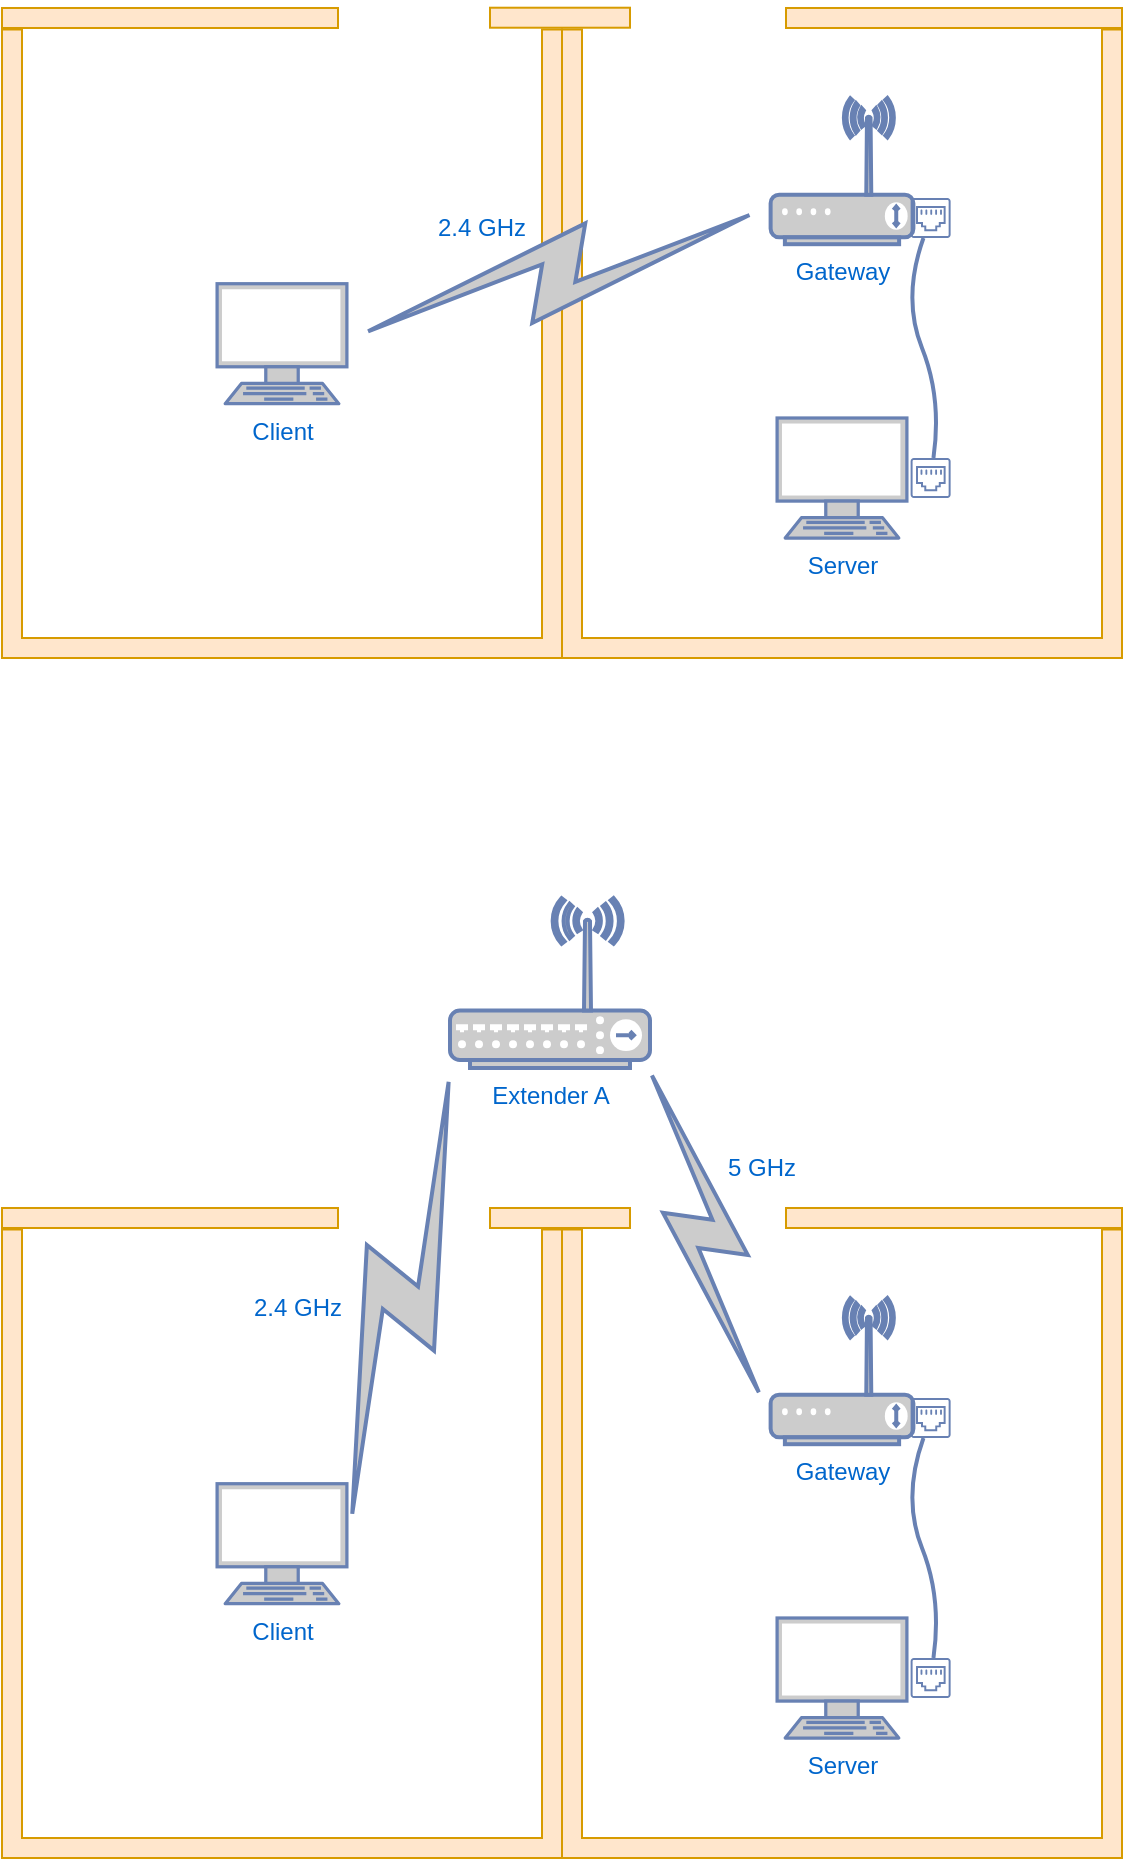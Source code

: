 <mxfile version="20.7.4" type="github" pages="3">
  <diagram id="zIGdNPNbhhE6lSvEZrrU" name="Obstacle Circumvention">
    <mxGraphModel dx="1434" dy="760" grid="1" gridSize="10" guides="1" tooltips="1" connect="1" arrows="1" fold="1" page="1" pageScale="1" pageWidth="827" pageHeight="1169" math="0" shadow="0">
      <root>
        <mxCell id="0" />
        <mxCell id="1" parent="0" />
        <mxCell id="QtmVxgCAGKu7iHU9TP4w-3" value="" style="verticalLabelPosition=bottom;html=1;verticalAlign=top;align=center;shape=mxgraph.floorplan.wallU;fillColor=#ffe6cc;rotation=-180;strokeColor=#d79b00;" parent="1" vertex="1">
          <mxGeometry x="400" y="205.714" width="280" height="314.286" as="geometry" />
        </mxCell>
        <mxCell id="QtmVxgCAGKu7iHU9TP4w-4" value="" style="verticalLabelPosition=bottom;html=1;verticalAlign=top;align=center;shape=mxgraph.floorplan.wall;fillColor=#ffe6cc;strokeColor=#d79b00;" parent="1" vertex="1">
          <mxGeometry x="512" y="192.14" width="168" height="15.714" as="geometry" />
        </mxCell>
        <mxCell id="QtmVxgCAGKu7iHU9TP4w-1" value="Gateway" style="fontColor=#0066CC;verticalAlign=top;verticalLabelPosition=bottom;labelPosition=center;align=center;html=1;outlineConnect=0;fillColor=#CCCCCC;strokeColor=#6881B3;gradientColor=none;gradientDirection=north;strokeWidth=2;shape=mxgraph.networks.wireless_modem;aspect=fixed;" parent="1" vertex="1">
          <mxGeometry x="504.31" y="240" width="71.38" height="73.1" as="geometry" />
        </mxCell>
        <mxCell id="YuJZOCIygiksiBwF_Rrv-1" value="Server" style="fontColor=#0066CC;verticalAlign=top;verticalLabelPosition=bottom;labelPosition=center;align=center;html=1;outlineConnect=0;fillColor=#CCCCCC;strokeColor=#6881B3;gradientColor=none;gradientDirection=north;strokeWidth=2;shape=mxgraph.networks.terminal;aspect=fixed;" parent="1" vertex="1">
          <mxGeometry x="507.55" y="400" width="64.9" height="60" as="geometry" />
        </mxCell>
        <mxCell id="QtmVxgCAGKu7iHU9TP4w-8" value="" style="verticalLabelPosition=bottom;html=1;verticalAlign=top;align=center;shape=mxgraph.floorplan.wallU;fillColor=#ffe6cc;rotation=-180;strokeColor=#d79b00;" parent="1" vertex="1">
          <mxGeometry x="120" y="205.714" width="280" height="314.286" as="geometry" />
        </mxCell>
        <mxCell id="QtmVxgCAGKu7iHU9TP4w-9" value="" style="verticalLabelPosition=bottom;html=1;verticalAlign=top;align=center;shape=mxgraph.floorplan.wall;fillColor=#ffe6cc;strokeColor=#d79b00;" parent="1" vertex="1">
          <mxGeometry x="120" y="192.14" width="168" height="15.714" as="geometry" />
        </mxCell>
        <mxCell id="YuJZOCIygiksiBwF_Rrv-7" value="Client" style="fontColor=#0066CC;verticalAlign=top;verticalLabelPosition=bottom;labelPosition=center;align=center;html=1;outlineConnect=0;fillColor=#CCCCCC;strokeColor=#6881B3;gradientColor=none;gradientDirection=north;strokeWidth=2;shape=mxgraph.networks.terminal;aspect=fixed;" parent="1" vertex="1">
          <mxGeometry x="227.55" y="332.86" width="64.9" height="60" as="geometry" />
        </mxCell>
        <mxCell id="ujsYWoHocGrktLwY6T0Z-1" value="" style="html=1;outlineConnect=0;fillColor=#CCCCCC;strokeColor=#6881B3;gradientColor=none;gradientDirection=north;strokeWidth=2;shape=mxgraph.networks.comm_link_edge;html=1;rounded=0;" parent="1" source="YuJZOCIygiksiBwF_Rrv-7" target="QtmVxgCAGKu7iHU9TP4w-1" edge="1">
          <mxGeometry width="100" height="100" relative="1" as="geometry">
            <mxPoint x="294.31" y="356.11" as="sourcePoint" />
            <mxPoint x="320" y="180" as="targetPoint" />
            <Array as="points">
              <mxPoint x="400" y="350" />
            </Array>
          </mxGeometry>
        </mxCell>
        <mxCell id="ujsYWoHocGrktLwY6T0Z-2" value="" style="group" parent="1" vertex="1" connectable="0">
          <mxGeometry x="570" y="290" width="24.31" height="150" as="geometry" />
        </mxCell>
        <mxCell id="YuJZOCIygiksiBwF_Rrv-2" value="" style="sketch=0;pointerEvents=1;shadow=0;dashed=0;html=1;strokeColor=none;fillColor=#6881B3;aspect=fixed;labelPosition=center;verticalLabelPosition=bottom;verticalAlign=top;align=center;outlineConnect=0;shape=mxgraph.vvd.ethernet_port;" parent="ujsYWoHocGrktLwY6T0Z-2" vertex="1">
          <mxGeometry x="4.31" width="20" height="20" as="geometry" />
        </mxCell>
        <mxCell id="YuJZOCIygiksiBwF_Rrv-4" value="" style="sketch=0;pointerEvents=1;shadow=0;dashed=0;html=1;strokeColor=none;fillColor=#6881B3;aspect=fixed;labelPosition=center;verticalLabelPosition=bottom;verticalAlign=top;align=center;outlineConnect=0;shape=mxgraph.vvd.ethernet_port;" parent="ujsYWoHocGrktLwY6T0Z-2" vertex="1">
          <mxGeometry x="4.31" y="130" width="20" height="20" as="geometry" />
        </mxCell>
        <mxCell id="YuJZOCIygiksiBwF_Rrv-5" value="" style="curved=1;endArrow=none;html=1;rounded=0;strokeColor=#6881B3;endFill=0;strokeWidth=2;" parent="ujsYWoHocGrktLwY6T0Z-2" source="YuJZOCIygiksiBwF_Rrv-4" target="YuJZOCIygiksiBwF_Rrv-2" edge="1">
          <mxGeometry width="50" height="50" relative="1" as="geometry">
            <mxPoint x="-50" y="100" as="sourcePoint" />
            <mxPoint y="50" as="targetPoint" />
            <Array as="points">
              <mxPoint x="20" y="100" />
              <mxPoint y="50" />
            </Array>
          </mxGeometry>
        </mxCell>
        <mxCell id="ujsYWoHocGrktLwY6T0Z-3" value="" style="verticalLabelPosition=bottom;html=1;verticalAlign=top;align=center;shape=mxgraph.floorplan.wallU;fillColor=#ffe6cc;rotation=-180;strokeColor=#d79b00;perimeterSpacing=0;" parent="1" vertex="1">
          <mxGeometry x="400" y="805.714" width="280" height="314.286" as="geometry" />
        </mxCell>
        <mxCell id="ujsYWoHocGrktLwY6T0Z-4" value="" style="verticalLabelPosition=bottom;html=1;verticalAlign=top;align=center;shape=mxgraph.floorplan.wall;fillColor=#ffe6cc;strokeColor=#d79b00;perimeterSpacing=0;" parent="1" vertex="1">
          <mxGeometry x="512" y="792.14" width="168" height="15.714" as="geometry" />
        </mxCell>
        <mxCell id="ujsYWoHocGrktLwY6T0Z-6" value="Gateway" style="fontColor=#0066CC;verticalAlign=top;verticalLabelPosition=bottom;labelPosition=center;align=center;html=1;outlineConnect=0;fillColor=#CCCCCC;strokeColor=#6881B3;gradientColor=none;gradientDirection=north;strokeWidth=2;shape=mxgraph.networks.wireless_modem;aspect=fixed;" parent="1" vertex="1">
          <mxGeometry x="504.31" y="840" width="71.38" height="73.1" as="geometry" />
        </mxCell>
        <mxCell id="ujsYWoHocGrktLwY6T0Z-7" value="Server" style="fontColor=#0066CC;verticalAlign=top;verticalLabelPosition=bottom;labelPosition=center;align=center;html=1;outlineConnect=0;fillColor=#CCCCCC;strokeColor=#6881B3;gradientColor=none;gradientDirection=north;strokeWidth=2;shape=mxgraph.networks.terminal;aspect=fixed;" parent="1" vertex="1">
          <mxGeometry x="507.55" y="1000" width="64.9" height="60" as="geometry" />
        </mxCell>
        <mxCell id="ujsYWoHocGrktLwY6T0Z-8" value="" style="verticalLabelPosition=bottom;html=1;verticalAlign=top;align=center;shape=mxgraph.floorplan.wallU;fillColor=#ffe6cc;rotation=-180;strokeColor=#d79b00;perimeterSpacing=0;" parent="1" vertex="1">
          <mxGeometry x="120" y="805.714" width="280" height="314.286" as="geometry" />
        </mxCell>
        <mxCell id="ujsYWoHocGrktLwY6T0Z-9" value="" style="verticalLabelPosition=bottom;html=1;verticalAlign=top;align=center;shape=mxgraph.floorplan.wall;fillColor=#ffe6cc;strokeColor=#d79b00;perimeterSpacing=0;" parent="1" vertex="1">
          <mxGeometry x="120" y="792.14" width="168" height="15.714" as="geometry" />
        </mxCell>
        <mxCell id="ujsYWoHocGrktLwY6T0Z-11" value="Client" style="fontColor=#0066CC;verticalAlign=top;verticalLabelPosition=bottom;labelPosition=center;align=center;html=1;outlineConnect=0;fillColor=#CCCCCC;strokeColor=#6881B3;gradientColor=none;gradientDirection=north;strokeWidth=2;shape=mxgraph.networks.terminal;aspect=fixed;" parent="1" vertex="1">
          <mxGeometry x="227.55" y="932.86" width="64.9" height="60" as="geometry" />
        </mxCell>
        <mxCell id="ujsYWoHocGrktLwY6T0Z-12" value="" style="html=1;outlineConnect=0;fillColor=#CCCCCC;strokeColor=#6881B3;gradientColor=none;gradientDirection=north;strokeWidth=2;shape=mxgraph.networks.comm_link_edge;html=1;rounded=0;entryX=0.02;entryY=0.94;entryDx=0;entryDy=0;entryPerimeter=0;" parent="1" source="ujsYWoHocGrktLwY6T0Z-11" target="cWtxeuDhiv30KlsEX_td-1" edge="1">
          <mxGeometry width="100" height="100" relative="1" as="geometry">
            <mxPoint x="294.31" y="956.11" as="sourcePoint" />
            <mxPoint x="320" y="780" as="targetPoint" />
            <Array as="points">
              <mxPoint x="400" y="950" />
              <mxPoint x="440" y="720" />
            </Array>
          </mxGeometry>
        </mxCell>
        <mxCell id="ujsYWoHocGrktLwY6T0Z-13" value="" style="group" parent="1" vertex="1" connectable="0">
          <mxGeometry x="570" y="890" width="24.31" height="150" as="geometry" />
        </mxCell>
        <mxCell id="ujsYWoHocGrktLwY6T0Z-14" value="" style="sketch=0;pointerEvents=1;shadow=0;dashed=0;html=1;strokeColor=none;fillColor=#6881B3;aspect=fixed;labelPosition=center;verticalLabelPosition=bottom;verticalAlign=top;align=center;outlineConnect=0;shape=mxgraph.vvd.ethernet_port;" parent="ujsYWoHocGrktLwY6T0Z-13" vertex="1">
          <mxGeometry x="4.31" width="20" height="20" as="geometry" />
        </mxCell>
        <mxCell id="ujsYWoHocGrktLwY6T0Z-15" value="" style="sketch=0;pointerEvents=1;shadow=0;dashed=0;html=1;strokeColor=none;fillColor=#6881B3;aspect=fixed;labelPosition=center;verticalLabelPosition=bottom;verticalAlign=top;align=center;outlineConnect=0;shape=mxgraph.vvd.ethernet_port;" parent="ujsYWoHocGrktLwY6T0Z-13" vertex="1">
          <mxGeometry x="4.31" y="130" width="20" height="20" as="geometry" />
        </mxCell>
        <mxCell id="ujsYWoHocGrktLwY6T0Z-16" value="" style="curved=1;endArrow=none;html=1;rounded=0;strokeColor=#6881B3;endFill=0;strokeWidth=2;" parent="ujsYWoHocGrktLwY6T0Z-13" source="ujsYWoHocGrktLwY6T0Z-15" target="ujsYWoHocGrktLwY6T0Z-14" edge="1">
          <mxGeometry width="50" height="50" relative="1" as="geometry">
            <mxPoint x="-50" y="100" as="sourcePoint" />
            <mxPoint y="50" as="targetPoint" />
            <Array as="points">
              <mxPoint x="20" y="100" />
              <mxPoint y="50" />
            </Array>
          </mxGeometry>
        </mxCell>
        <mxCell id="cWtxeuDhiv30KlsEX_td-1" value="Extender A" style="fontColor=#0066CC;verticalAlign=top;verticalLabelPosition=bottom;labelPosition=center;align=center;html=1;outlineConnect=0;fillColor=#CCCCCC;strokeColor=#6881B3;gradientColor=none;gradientDirection=north;strokeWidth=2;shape=mxgraph.networks.wireless_hub;" parent="1" vertex="1">
          <mxGeometry x="344" y="640" width="100" height="85" as="geometry" />
        </mxCell>
        <mxCell id="cWtxeuDhiv30KlsEX_td-3" value="" style="html=1;outlineConnect=0;fillColor=#CCCCCC;strokeColor=#6881B3;gradientColor=none;gradientDirection=north;strokeWidth=2;shape=mxgraph.networks.comm_link_edge;html=1;rounded=0;entryX=0.98;entryY=0.94;entryDx=0;entryDy=0;entryPerimeter=0;exitX=-0.041;exitY=0.766;exitDx=0;exitDy=0;exitPerimeter=0;" parent="1" source="ujsYWoHocGrktLwY6T0Z-6" target="cWtxeuDhiv30KlsEX_td-1" edge="1">
          <mxGeometry width="100" height="100" relative="1" as="geometry">
            <mxPoint x="410" y="969.879" as="sourcePoint" />
            <mxPoint x="356.45" y="729.9" as="targetPoint" />
            <Array as="points">
              <mxPoint x="302.45" y="960.0" />
            </Array>
          </mxGeometry>
        </mxCell>
        <mxCell id="cWtxeuDhiv30KlsEX_td-5" value="" style="verticalLabelPosition=bottom;html=1;verticalAlign=top;align=center;shape=mxgraph.floorplan.wall;fillColor=#ffe6cc;strokeColor=#d79b00;perimeterSpacing=0;" parent="1" vertex="1">
          <mxGeometry x="364" y="792.14" width="70" height="15.71" as="geometry" />
        </mxCell>
        <mxCell id="cWtxeuDhiv30KlsEX_td-8" value="" style="verticalLabelPosition=bottom;html=1;verticalAlign=top;align=center;shape=mxgraph.floorplan.wall;fillColor=#ffe6cc;strokeColor=#d79b00;perimeterSpacing=0;" parent="1" vertex="1">
          <mxGeometry x="364" y="192" width="70" height="15.71" as="geometry" />
        </mxCell>
        <mxCell id="gNSwTtddg9F10IyBM62H-1" value="2.4 GHz" style="text;html=1;strokeColor=none;fillColor=none;align=center;verticalAlign=middle;whiteSpace=wrap;rounded=0;fontSize=12;fontColor=#0066CC;" vertex="1" parent="1">
          <mxGeometry x="320" y="290" width="80" height="30" as="geometry" />
        </mxCell>
        <mxCell id="gNSwTtddg9F10IyBM62H-2" value="2.4 GHz" style="text;html=1;strokeColor=none;fillColor=none;align=center;verticalAlign=middle;whiteSpace=wrap;rounded=0;fontSize=12;fontColor=#0066CC;" vertex="1" parent="1">
          <mxGeometry x="227.55" y="830" width="80" height="30" as="geometry" />
        </mxCell>
        <mxCell id="gNSwTtddg9F10IyBM62H-3" value="5 GHz" style="text;html=1;strokeColor=none;fillColor=none;align=center;verticalAlign=middle;whiteSpace=wrap;rounded=0;fontSize=12;fontColor=#0066CC;" vertex="1" parent="1">
          <mxGeometry x="460" y="760" width="80" height="30" as="geometry" />
        </mxCell>
      </root>
    </mxGraphModel>
  </diagram>
  <diagram id="mJzjhKl8BXe98TljxDSJ" name="Mobile Waterfall">
    <mxGraphModel dx="1434" dy="760" grid="1" gridSize="10" guides="1" tooltips="1" connect="1" arrows="1" fold="1" page="1" pageScale="1" pageWidth="827" pageHeight="1169" math="0" shadow="0">
      <root>
        <mxCell id="0" />
        <mxCell id="1" parent="0" />
        <mxCell id="Vn-rx3-JygAiav4-byIh-1" value="Gateway" style="fontColor=#0066CC;verticalAlign=top;verticalLabelPosition=bottom;labelPosition=center;align=center;html=1;outlineConnect=0;fillColor=#CCCCCC;strokeColor=#6881B3;gradientColor=none;gradientDirection=north;strokeWidth=2;shape=mxgraph.networks.wireless_modem;aspect=fixed;" parent="1" vertex="1">
          <mxGeometry x="40.0" y="760" width="71.38" height="73.1" as="geometry" />
        </mxCell>
        <mxCell id="Vn-rx3-JygAiav4-byIh-2" value="Server" style="fontColor=#0066CC;verticalAlign=top;verticalLabelPosition=bottom;labelPosition=center;align=center;html=1;outlineConnect=0;fillColor=#CCCCCC;strokeColor=#6881B3;gradientColor=none;gradientDirection=north;strokeWidth=2;shape=mxgraph.networks.terminal;aspect=fixed;" parent="1" vertex="1">
          <mxGeometry x="43.24" y="920" width="64.9" height="60" as="geometry" />
        </mxCell>
        <mxCell id="Vn-rx3-JygAiav4-byIh-3" value="" style="group" parent="1" vertex="1" connectable="0">
          <mxGeometry x="105.69" y="810" width="24.31" height="150" as="geometry" />
        </mxCell>
        <mxCell id="Vn-rx3-JygAiav4-byIh-4" value="" style="sketch=0;pointerEvents=1;shadow=0;dashed=0;html=1;strokeColor=none;fillColor=#6881B3;aspect=fixed;labelPosition=center;verticalLabelPosition=bottom;verticalAlign=top;align=center;outlineConnect=0;shape=mxgraph.vvd.ethernet_port;" parent="Vn-rx3-JygAiav4-byIh-3" vertex="1">
          <mxGeometry x="4.31" width="20" height="20" as="geometry" />
        </mxCell>
        <mxCell id="Vn-rx3-JygAiav4-byIh-5" value="" style="sketch=0;pointerEvents=1;shadow=0;dashed=0;html=1;strokeColor=none;fillColor=#6881B3;aspect=fixed;labelPosition=center;verticalLabelPosition=bottom;verticalAlign=top;align=center;outlineConnect=0;shape=mxgraph.vvd.ethernet_port;" parent="Vn-rx3-JygAiav4-byIh-3" vertex="1">
          <mxGeometry x="4.31" y="130" width="20" height="20" as="geometry" />
        </mxCell>
        <mxCell id="Vn-rx3-JygAiav4-byIh-6" value="" style="curved=1;endArrow=none;html=1;rounded=0;strokeColor=#6881B3;endFill=0;strokeWidth=2;" parent="Vn-rx3-JygAiav4-byIh-3" source="Vn-rx3-JygAiav4-byIh-5" target="Vn-rx3-JygAiav4-byIh-4" edge="1">
          <mxGeometry width="50" height="50" relative="1" as="geometry">
            <mxPoint x="-50" y="100" as="sourcePoint" />
            <mxPoint y="50" as="targetPoint" />
            <Array as="points">
              <mxPoint x="20" y="100" />
              <mxPoint y="50" />
            </Array>
          </mxGeometry>
        </mxCell>
        <mxCell id="gaxqdymrh4cW0pRXTRzF-1" value="Extender A" style="fontColor=#0066CC;verticalAlign=top;verticalLabelPosition=bottom;labelPosition=center;align=center;html=1;outlineConnect=0;fillColor=#CCCCCC;strokeColor=#6881B3;gradientColor=none;gradientDirection=north;strokeWidth=2;shape=mxgraph.networks.wireless_hub;aspect=fixed;" parent="1" vertex="1">
          <mxGeometry x="360" y="760" width="85.88" height="73" as="geometry" />
        </mxCell>
        <mxCell id="gaxqdymrh4cW0pRXTRzF-2" value="Extender B" style="fontColor=#0066CC;verticalAlign=top;verticalLabelPosition=bottom;labelPosition=center;align=center;html=1;outlineConnect=0;fillColor=#CCCCCC;strokeColor=#6881B3;gradientColor=none;gradientDirection=north;strokeWidth=2;shape=mxgraph.networks.wireless_hub;aspect=fixed;" parent="1" vertex="1">
          <mxGeometry x="680" y="760" width="85.88" height="73" as="geometry" />
        </mxCell>
        <mxCell id="KyPmLu0O3_D3CWPccuJL-1" value="" style="html=1;outlineConnect=0;fillColor=#CCCCCC;strokeColor=#6881B3;gradientColor=none;gradientDirection=north;strokeWidth=2;shape=mxgraph.networks.comm_link_edge;html=1;rounded=0;entryX=0.55;entryY=0;entryDx=0;entryDy=0;entryPerimeter=0;" parent="1" target="gaxqdymrh4cW0pRXTRzF-1" edge="1">
          <mxGeometry width="100" height="100" relative="1" as="geometry">
            <mxPoint x="107" y="760" as="sourcePoint" />
            <mxPoint x="404.234" y="760" as="targetPoint" />
            <Array as="points">
              <mxPoint x="247" y="760" />
              <mxPoint x="267" y="750" />
            </Array>
          </mxGeometry>
        </mxCell>
        <mxCell id="KyPmLu0O3_D3CWPccuJL-2" value="" style="html=1;outlineConnect=0;fillColor=#CCCCCC;strokeColor=#6881B3;gradientColor=none;gradientDirection=north;strokeWidth=2;shape=mxgraph.networks.comm_link_edge;html=1;rounded=0;entryX=0.55;entryY=0;entryDx=0;entryDy=0;entryPerimeter=0;exitX=0.82;exitY=0;exitDx=0;exitDy=0;exitPerimeter=0;" parent="1" source="gaxqdymrh4cW0pRXTRzF-1" target="gaxqdymrh4cW0pRXTRzF-2" edge="1">
          <mxGeometry width="100" height="100" relative="1" as="geometry">
            <mxPoint x="430" y="730" as="sourcePoint" />
            <mxPoint x="727.234" y="730" as="targetPoint" />
            <Array as="points">
              <mxPoint x="570" y="730" />
              <mxPoint x="590" y="720" />
            </Array>
          </mxGeometry>
        </mxCell>
        <mxCell id="KyPmLu0O3_D3CWPccuJL-5" value="&lt;font color=&quot;#6881b3&quot;&gt;Mobile Client&lt;/font&gt;" style="fontColor=#0066CC;verticalAlign=top;verticalLabelPosition=bottom;labelPosition=center;align=center;html=1;outlineConnect=0;fillColor=#CCCCCC;strokeColor=#6881B3;gradientColor=none;gradientDirection=north;strokeWidth=2;shape=mxgraph.networks.laptop;sketch=0;aspect=fixed;opacity=40;" parent="1" vertex="1">
          <mxGeometry x="200" y="920" width="72.73" height="40" as="geometry" />
        </mxCell>
        <mxCell id="bPi-4fs3GxHla9bLMD3g-1" value="" style="html=1;outlineConnect=0;fillColor=#CCCCCC;strokeColor=#6881B3;gradientColor=none;gradientDirection=north;strokeWidth=2;shape=mxgraph.networks.comm_link_edge;html=1;rounded=0;entryX=0.5;entryY=0;entryDx=0;entryDy=0;entryPerimeter=0;opacity=40;" parent="1" target="KyPmLu0O3_D3CWPccuJL-5" edge="1">
          <mxGeometry width="100" height="100" relative="1" as="geometry">
            <mxPoint x="140" y="830" as="sourcePoint" />
            <mxPoint x="320" y="1040" as="targetPoint" />
            <Array as="points">
              <mxPoint x="220" y="940" />
              <mxPoint x="190" y="860" />
            </Array>
          </mxGeometry>
        </mxCell>
        <mxCell id="bPi-4fs3GxHla9bLMD3g-2" value="" style="shape=flexArrow;endArrow=classic;html=1;rounded=0;strokeColor=none;fillColor=#6881B3;gradientColor=#91B4FA;gradientDirection=west;width=16;endSize=7.67;" parent="1" edge="1">
          <mxGeometry width="50" height="50" relative="1" as="geometry">
            <mxPoint x="160" y="1000" as="sourcePoint" />
            <mxPoint x="760" y="1000" as="targetPoint" />
          </mxGeometry>
        </mxCell>
        <mxCell id="bPi-4fs3GxHla9bLMD3g-3" value="&lt;font style=&quot;font-size: 12px;&quot;&gt;Movement of Client&lt;/font&gt;" style="edgeLabel;html=1;align=center;verticalAlign=middle;resizable=0;points=[];fontColor=#FFFFFF;labelBackgroundColor=none;" parent="bPi-4fs3GxHla9bLMD3g-2" vertex="1" connectable="0">
          <mxGeometry x="-0.093" y="1" relative="1" as="geometry">
            <mxPoint as="offset" />
          </mxGeometry>
        </mxCell>
        <mxCell id="bPi-4fs3GxHla9bLMD3g-4" value="&lt;font color=&quot;#6881b3&quot;&gt;Mobile Client&lt;/font&gt;" style="fontColor=#0066CC;verticalAlign=top;verticalLabelPosition=bottom;labelPosition=center;align=center;html=1;outlineConnect=0;fillColor=#CCCCCC;strokeColor=#6881B3;gradientColor=none;gradientDirection=north;strokeWidth=2;shape=mxgraph.networks.laptop;sketch=0;aspect=fixed;opacity=40;" parent="1" vertex="1">
          <mxGeometry x="420" y="920" width="72.73" height="40" as="geometry" />
        </mxCell>
        <mxCell id="bPi-4fs3GxHla9bLMD3g-5" value="" style="html=1;outlineConnect=0;fillColor=#CCCCCC;strokeColor=#6881B3;gradientColor=none;gradientDirection=north;strokeWidth=2;shape=mxgraph.networks.comm_link_edge;html=1;rounded=0;entryX=0.5;entryY=0;entryDx=0;entryDy=0;entryPerimeter=0;exitX=0.98;exitY=0.94;exitDx=0;exitDy=0;exitPerimeter=0;opacity=40;" parent="1" source="gaxqdymrh4cW0pRXTRzF-1" target="bPi-4fs3GxHla9bLMD3g-4" edge="1">
          <mxGeometry width="100" height="100" relative="1" as="geometry">
            <mxPoint x="460" y="833" as="sourcePoint" />
            <mxPoint x="640" y="1043" as="targetPoint" />
            <Array as="points">
              <mxPoint x="480" y="940" />
              <mxPoint x="460" y="870" />
            </Array>
          </mxGeometry>
        </mxCell>
        <mxCell id="bPi-4fs3GxHla9bLMD3g-6" value="Mobile Client" style="fontColor=#0066CC;verticalAlign=top;verticalLabelPosition=bottom;labelPosition=center;align=center;html=1;outlineConnect=0;fillColor=#CCCCCC;strokeColor=#6881B3;gradientColor=none;gradientDirection=north;strokeWidth=2;shape=mxgraph.networks.laptop;sketch=0;aspect=fixed;" parent="1" vertex="1">
          <mxGeometry x="645.84" y="921.38" width="72.73" height="40" as="geometry" />
        </mxCell>
        <mxCell id="bPi-4fs3GxHla9bLMD3g-7" value="" style="html=1;outlineConnect=0;fillColor=#CCCCCC;strokeColor=#6881B3;gradientColor=none;gradientDirection=north;strokeWidth=2;shape=mxgraph.networks.comm_link_edge;html=1;rounded=0;entryX=0.5;entryY=0;entryDx=0;entryDy=0;entryPerimeter=0;exitX=0.02;exitY=0.94;exitDx=0;exitDy=0;exitPerimeter=0;" parent="1" source="gaxqdymrh4cW0pRXTRzF-2" target="bPi-4fs3GxHla9bLMD3g-6" edge="1">
          <mxGeometry width="100" height="100" relative="1" as="geometry">
            <mxPoint x="620.002" y="830.0" as="sourcePoint" />
            <mxPoint x="815.84" y="1044.38" as="targetPoint" />
            <Array as="points">
              <mxPoint x="655.84" y="941.38" />
              <mxPoint x="690" y="880" />
            </Array>
          </mxGeometry>
        </mxCell>
        <mxCell id="y7ShmAoDJI39zBESHCzj-16" value="Gateway" style="fontColor=#0066CC;verticalAlign=top;verticalLabelPosition=bottom;labelPosition=center;align=center;html=1;outlineConnect=0;fillColor=#CCCCCC;strokeColor=#6881B3;gradientColor=none;gradientDirection=north;strokeWidth=2;shape=mxgraph.networks.wireless_modem;aspect=fixed;" vertex="1" parent="1">
          <mxGeometry x="51.0" y="320" width="71.38" height="73.1" as="geometry" />
        </mxCell>
        <mxCell id="y7ShmAoDJI39zBESHCzj-17" value="Server" style="fontColor=#0066CC;verticalAlign=top;verticalLabelPosition=bottom;labelPosition=center;align=center;html=1;outlineConnect=0;fillColor=#CCCCCC;strokeColor=#6881B3;gradientColor=none;gradientDirection=north;strokeWidth=2;shape=mxgraph.networks.terminal;aspect=fixed;" vertex="1" parent="1">
          <mxGeometry x="54.24" y="480" width="64.9" height="60" as="geometry" />
        </mxCell>
        <mxCell id="y7ShmAoDJI39zBESHCzj-18" value="" style="group" vertex="1" connectable="0" parent="1">
          <mxGeometry x="116.69" y="370" width="24.31" height="150" as="geometry" />
        </mxCell>
        <mxCell id="y7ShmAoDJI39zBESHCzj-19" value="" style="sketch=0;pointerEvents=1;shadow=0;dashed=0;html=1;strokeColor=none;fillColor=#6881B3;aspect=fixed;labelPosition=center;verticalLabelPosition=bottom;verticalAlign=top;align=center;outlineConnect=0;shape=mxgraph.vvd.ethernet_port;" vertex="1" parent="y7ShmAoDJI39zBESHCzj-18">
          <mxGeometry x="4.31" width="20" height="20" as="geometry" />
        </mxCell>
        <mxCell id="y7ShmAoDJI39zBESHCzj-20" value="" style="sketch=0;pointerEvents=1;shadow=0;dashed=0;html=1;strokeColor=none;fillColor=#6881B3;aspect=fixed;labelPosition=center;verticalLabelPosition=bottom;verticalAlign=top;align=center;outlineConnect=0;shape=mxgraph.vvd.ethernet_port;" vertex="1" parent="y7ShmAoDJI39zBESHCzj-18">
          <mxGeometry x="4.31" y="130" width="20" height="20" as="geometry" />
        </mxCell>
        <mxCell id="y7ShmAoDJI39zBESHCzj-21" value="" style="curved=1;endArrow=none;html=1;rounded=0;strokeColor=#6881B3;endFill=0;strokeWidth=2;" edge="1" parent="y7ShmAoDJI39zBESHCzj-18" source="y7ShmAoDJI39zBESHCzj-20" target="y7ShmAoDJI39zBESHCzj-19">
          <mxGeometry width="50" height="50" relative="1" as="geometry">
            <mxPoint x="-50" y="100" as="sourcePoint" />
            <mxPoint y="50" as="targetPoint" />
            <Array as="points">
              <mxPoint x="20" y="100" />
              <mxPoint y="50" />
            </Array>
          </mxGeometry>
        </mxCell>
        <mxCell id="y7ShmAoDJI39zBESHCzj-26" value="&lt;font color=&quot;#6881b3&quot;&gt;Mobile Client&lt;/font&gt;" style="fontColor=#0066CC;verticalAlign=top;verticalLabelPosition=bottom;labelPosition=center;align=center;html=1;outlineConnect=0;fillColor=#CCCCCC;strokeColor=#6881B3;gradientColor=none;gradientDirection=north;strokeWidth=2;shape=mxgraph.networks.laptop;sketch=0;aspect=fixed;opacity=40;" vertex="1" parent="1">
          <mxGeometry x="211" y="480" width="72.73" height="40" as="geometry" />
        </mxCell>
        <mxCell id="y7ShmAoDJI39zBESHCzj-27" value="" style="html=1;outlineConnect=0;fillColor=#CCCCCC;strokeColor=#6881B3;gradientColor=none;gradientDirection=north;strokeWidth=2;shape=mxgraph.networks.comm_link_edge;html=1;rounded=0;entryX=0.5;entryY=0;entryDx=0;entryDy=0;entryPerimeter=0;opacity=40;" edge="1" parent="1" target="y7ShmAoDJI39zBESHCzj-26">
          <mxGeometry width="100" height="100" relative="1" as="geometry">
            <mxPoint x="151" y="390" as="sourcePoint" />
            <mxPoint x="331" y="600" as="targetPoint" />
            <Array as="points">
              <mxPoint x="231" y="500" />
              <mxPoint x="201" y="420" />
            </Array>
          </mxGeometry>
        </mxCell>
        <mxCell id="y7ShmAoDJI39zBESHCzj-28" value="" style="shape=flexArrow;endArrow=classic;html=1;rounded=0;strokeColor=none;fillColor=#6881B3;gradientColor=#91B4FA;gradientDirection=west;width=16;endSize=7.67;" edge="1" parent="1">
          <mxGeometry width="50" height="50" relative="1" as="geometry">
            <mxPoint x="171" y="560" as="sourcePoint" />
            <mxPoint x="771" y="560" as="targetPoint" />
          </mxGeometry>
        </mxCell>
        <mxCell id="y7ShmAoDJI39zBESHCzj-29" value="&lt;font style=&quot;font-size: 12px;&quot;&gt;Movement of Client&lt;/font&gt;" style="edgeLabel;html=1;align=center;verticalAlign=middle;resizable=0;points=[];fontColor=#FFFFFF;labelBackgroundColor=none;" vertex="1" connectable="0" parent="y7ShmAoDJI39zBESHCzj-28">
          <mxGeometry x="-0.093" y="1" relative="1" as="geometry">
            <mxPoint as="offset" />
          </mxGeometry>
        </mxCell>
        <mxCell id="y7ShmAoDJI39zBESHCzj-32" value="Mobile Client" style="fontColor=#0066CC;verticalAlign=top;verticalLabelPosition=bottom;labelPosition=center;align=center;html=1;outlineConnect=0;fillColor=#CCCCCC;strokeColor=#6881B3;gradientColor=none;gradientDirection=north;strokeWidth=2;shape=mxgraph.networks.laptop;sketch=0;aspect=fixed;" vertex="1" parent="1">
          <mxGeometry x="656.84" y="481.38" width="72.73" height="40" as="geometry" />
        </mxCell>
        <mxCell id="y7ShmAoDJI39zBESHCzj-34" value="" style="html=1;outlineConnect=0;fillColor=#CCCCCC;strokeColor=#6881B3;gradientColor=none;gradientDirection=north;strokeWidth=2;shape=mxgraph.networks.comm_link_edge;html=1;rounded=0;entryX=0.5;entryY=0;entryDx=0;entryDy=0;entryPerimeter=0;" edge="1" parent="1" source="y7ShmAoDJI39zBESHCzj-19">
          <mxGeometry width="100" height="100" relative="1" as="geometry">
            <mxPoint x="690.998" y="388.62" as="sourcePoint" />
            <mxPoint x="691.485" y="481.38" as="targetPoint" />
            <Array as="points">
              <mxPoint x="450" y="450" />
              <mxPoint x="430" y="420" />
            </Array>
          </mxGeometry>
        </mxCell>
        <mxCell id="2YwI1hOEUviwos6dcKkN-1" value="2.4 GHz" style="text;html=1;strokeColor=none;fillColor=none;align=center;verticalAlign=middle;whiteSpace=wrap;rounded=0;fontSize=12;fontColor=#0066CC;" vertex="1" parent="1">
          <mxGeometry x="390" y="363.1" width="80" height="30" as="geometry" />
        </mxCell>
        <mxCell id="2YwI1hOEUviwos6dcKkN-2" value="2.4 GHz" style="text;html=1;strokeColor=none;fillColor=none;align=center;verticalAlign=middle;whiteSpace=wrap;rounded=0;fontSize=12;fontColor=#6881B3;" vertex="1" parent="1">
          <mxGeometry x="200" y="430" width="80" height="30" as="geometry" />
        </mxCell>
        <mxCell id="2YwI1hOEUviwos6dcKkN-3" value="2.4 GHz" style="text;html=1;strokeColor=none;fillColor=none;align=center;verticalAlign=middle;whiteSpace=wrap;rounded=0;fontSize=12;fontColor=#0066CC;" vertex="1" parent="1">
          <mxGeometry x="680" y="870" width="80" height="30" as="geometry" />
        </mxCell>
        <mxCell id="2YwI1hOEUviwos6dcKkN-4" value="2.4 GHz" style="text;html=1;strokeColor=none;fillColor=none;align=center;verticalAlign=middle;whiteSpace=wrap;rounded=0;fontSize=12;fontColor=#6881B3;" vertex="1" parent="1">
          <mxGeometry x="450" y="870" width="80" height="30" as="geometry" />
        </mxCell>
        <mxCell id="2YwI1hOEUviwos6dcKkN-5" value="2.4 GHz" style="text;html=1;strokeColor=none;fillColor=none;align=center;verticalAlign=middle;whiteSpace=wrap;rounded=0;fontSize=12;fontColor=#6881B3;" vertex="1" parent="1">
          <mxGeometry x="196.37" y="870" width="80" height="30" as="geometry" />
        </mxCell>
        <mxCell id="2YwI1hOEUviwos6dcKkN-6" value="5 GHz" style="text;html=1;strokeColor=none;fillColor=none;align=center;verticalAlign=middle;whiteSpace=wrap;rounded=0;fontSize=12;fontColor=#0066CC;" vertex="1" parent="1">
          <mxGeometry x="540" y="700" width="80" height="30" as="geometry" />
        </mxCell>
        <mxCell id="2YwI1hOEUviwos6dcKkN-7" value="5 GHz" style="text;html=1;strokeColor=none;fillColor=none;align=center;verticalAlign=middle;whiteSpace=wrap;rounded=0;fontSize=12;fontColor=#0066CC;" vertex="1" parent="1">
          <mxGeometry x="220" y="700" width="80" height="30" as="geometry" />
        </mxCell>
      </root>
    </mxGraphModel>
  </diagram>
  <diagram id="QgpVpOXm-Jw_y1CyPbPH" name="Topologies">
    <mxGraphModel dx="1434" dy="760" grid="1" gridSize="10" guides="1" tooltips="1" connect="1" arrows="1" fold="1" page="1" pageScale="1" pageWidth="850" pageHeight="1100" math="0" shadow="0">
      <root>
        <mxCell id="0" />
        <mxCell id="1" parent="0" />
        <mxCell id="dSFbPj8GuC48uh5Uzbvk-1" value="Gateway" style="fontColor=#0066CC;verticalAlign=top;verticalLabelPosition=bottom;labelPosition=center;align=center;html=1;outlineConnect=0;fillColor=#CCCCCC;strokeColor=#6881B3;gradientColor=none;gradientDirection=north;strokeWidth=2;shape=mxgraph.networks.wireless_modem;aspect=fixed;" parent="1" vertex="1">
          <mxGeometry x="62" y="120" width="71.38" height="73.1" as="geometry" />
        </mxCell>
        <mxCell id="dSFbPj8GuC48uh5Uzbvk-2" value="Extender A" style="fontColor=#0066CC;verticalAlign=top;verticalLabelPosition=bottom;labelPosition=center;align=center;html=1;outlineConnect=0;fillColor=#CCCCCC;strokeColor=#6881B3;gradientColor=none;gradientDirection=north;strokeWidth=2;shape=mxgraph.networks.wireless_hub;aspect=fixed;" parent="1" vertex="1">
          <mxGeometry x="382" y="120" width="85.88" height="73" as="geometry" />
        </mxCell>
        <mxCell id="dSFbPj8GuC48uh5Uzbvk-3" value="Extender B" style="fontColor=#0066CC;verticalAlign=top;verticalLabelPosition=bottom;labelPosition=center;align=center;html=1;outlineConnect=0;fillColor=#CCCCCC;strokeColor=#6881B3;gradientColor=none;gradientDirection=north;strokeWidth=2;shape=mxgraph.networks.wireless_hub;aspect=fixed;" parent="1" vertex="1">
          <mxGeometry x="702" y="120" width="85.88" height="73" as="geometry" />
        </mxCell>
        <mxCell id="dSFbPj8GuC48uh5Uzbvk-4" value="" style="html=1;outlineConnect=0;fillColor=#CCCCCC;strokeColor=#6881B3;gradientColor=none;gradientDirection=north;strokeWidth=2;shape=mxgraph.networks.comm_link_edge;html=1;rounded=0;entryX=0.55;entryY=0;entryDx=0;entryDy=0;entryPerimeter=0;" parent="1" target="dSFbPj8GuC48uh5Uzbvk-2" edge="1">
          <mxGeometry width="100" height="100" relative="1" as="geometry">
            <mxPoint x="129.0" y="120" as="sourcePoint" />
            <mxPoint x="426.234" y="120" as="targetPoint" />
            <Array as="points">
              <mxPoint x="269" y="120" />
              <mxPoint x="289" y="110" />
            </Array>
          </mxGeometry>
        </mxCell>
        <mxCell id="dSFbPj8GuC48uh5Uzbvk-5" value="" style="html=1;outlineConnect=0;fillColor=#CCCCCC;strokeColor=#6881B3;gradientColor=none;gradientDirection=north;strokeWidth=2;shape=mxgraph.networks.comm_link_edge;html=1;rounded=0;entryX=0.55;entryY=0;entryDx=0;entryDy=0;entryPerimeter=0;exitX=0.82;exitY=0;exitDx=0;exitDy=0;exitPerimeter=0;" parent="1" source="dSFbPj8GuC48uh5Uzbvk-2" target="dSFbPj8GuC48uh5Uzbvk-3" edge="1">
          <mxGeometry width="100" height="100" relative="1" as="geometry">
            <mxPoint x="452" y="90" as="sourcePoint" />
            <mxPoint x="749.234" y="90" as="targetPoint" />
            <Array as="points">
              <mxPoint x="592" y="90" />
              <mxPoint x="612" y="80" />
            </Array>
          </mxGeometry>
        </mxCell>
        <mxCell id="KnnhpgwfkySA0pyUHkTX-1" value="Waterfall" style="text;html=1;strokeColor=none;fillColor=none;align=center;verticalAlign=middle;whiteSpace=wrap;rounded=0;fontSize=18;fontColor=#0066CC;" parent="1" vertex="1">
          <mxGeometry x="385" y="80" width="80" height="30" as="geometry" />
        </mxCell>
        <mxCell id="KnnhpgwfkySA0pyUHkTX-10" value="Extender B" style="fontColor=#0066CC;verticalAlign=top;verticalLabelPosition=bottom;labelPosition=center;align=center;html=1;outlineConnect=0;fillColor=#CCCCCC;strokeColor=#6881B3;gradientColor=none;gradientDirection=north;strokeWidth=2;shape=mxgraph.networks.wireless_hub;aspect=fixed;" parent="1" vertex="1">
          <mxGeometry x="702" y="290" width="85.88" height="73" as="geometry" />
        </mxCell>
        <mxCell id="KnnhpgwfkySA0pyUHkTX-11" value="" style="html=1;outlineConnect=0;fillColor=#CCCCCC;strokeColor=#6881B3;gradientColor=none;gradientDirection=north;strokeWidth=2;shape=mxgraph.networks.comm_link_edge;html=1;rounded=0;entryX=0.55;entryY=0;entryDx=0;entryDy=0;entryPerimeter=0;" parent="1" edge="1">
          <mxGeometry width="100" height="100" relative="1" as="geometry">
            <mxPoint x="129" y="290" as="sourcePoint" />
            <mxPoint x="429.234" y="290" as="targetPoint" />
            <Array as="points">
              <mxPoint x="269" y="290" />
              <mxPoint x="289" y="280" />
            </Array>
          </mxGeometry>
        </mxCell>
        <mxCell id="KnnhpgwfkySA0pyUHkTX-12" value="" style="html=1;outlineConnect=0;fillColor=#CCCCCC;strokeColor=#6881B3;gradientColor=none;gradientDirection=north;strokeWidth=2;shape=mxgraph.networks.comm_link_edge;html=1;rounded=0;entryX=0.55;entryY=0;entryDx=0;entryDy=0;entryPerimeter=0;exitX=0.82;exitY=0;exitDx=0;exitDy=0;exitPerimeter=0;" parent="1" target="KnnhpgwfkySA0pyUHkTX-10" edge="1">
          <mxGeometry width="100" height="100" relative="1" as="geometry">
            <mxPoint x="452.422" y="290" as="sourcePoint" />
            <mxPoint x="749.234" y="260" as="targetPoint" />
            <Array as="points">
              <mxPoint x="592" y="260" />
              <mxPoint x="612" y="250" />
            </Array>
          </mxGeometry>
        </mxCell>
        <mxCell id="KnnhpgwfkySA0pyUHkTX-13" value="Star" style="text;html=1;strokeColor=none;fillColor=none;align=center;verticalAlign=middle;whiteSpace=wrap;rounded=0;fontSize=18;fontColor=#0066CC;" parent="1" vertex="1">
          <mxGeometry x="384.69" y="250" width="80" height="30" as="geometry" />
        </mxCell>
        <mxCell id="KnnhpgwfkySA0pyUHkTX-14" value="Extender A" style="fontColor=#0066CC;verticalAlign=top;verticalLabelPosition=bottom;labelPosition=center;align=center;html=1;outlineConnect=0;fillColor=#CCCCCC;strokeColor=#6881B3;gradientColor=none;gradientDirection=north;strokeWidth=2;shape=mxgraph.networks.wireless_hub;aspect=fixed;" parent="1" vertex="1">
          <mxGeometry x="54.75" y="290" width="85.88" height="73" as="geometry" />
        </mxCell>
        <mxCell id="KnnhpgwfkySA0pyUHkTX-15" value="Gateway" style="fontColor=#0066CC;verticalAlign=top;verticalLabelPosition=bottom;labelPosition=center;align=center;html=1;outlineConnect=0;fillColor=#CCCCCC;strokeColor=#6881B3;gradientColor=none;gradientDirection=north;strokeWidth=2;shape=mxgraph.networks.wireless_modem;aspect=fixed;" parent="1" vertex="1">
          <mxGeometry x="389" y="290" width="71.38" height="73.1" as="geometry" />
        </mxCell>
        <mxCell id="Iw31qj4XFUbkp92HqZpJ-1" value="5 GHz" style="text;html=1;strokeColor=none;fillColor=none;align=center;verticalAlign=middle;whiteSpace=wrap;rounded=0;fontSize=12;fontColor=#0066CC;" vertex="1" parent="1">
          <mxGeometry x="240" y="230" width="80" height="30" as="geometry" />
        </mxCell>
        <mxCell id="Iw31qj4XFUbkp92HqZpJ-2" value="5 GHz" style="text;html=1;strokeColor=none;fillColor=none;align=center;verticalAlign=middle;whiteSpace=wrap;rounded=0;fontSize=12;fontColor=#0066CC;" vertex="1" parent="1">
          <mxGeometry x="560" y="230" width="80" height="30" as="geometry" />
        </mxCell>
        <mxCell id="Iw31qj4XFUbkp92HqZpJ-3" value="5 GHz" style="text;html=1;strokeColor=none;fillColor=none;align=center;verticalAlign=middle;whiteSpace=wrap;rounded=0;fontSize=12;fontColor=#0066CC;" vertex="1" parent="1">
          <mxGeometry x="240" y="60" width="80" height="30" as="geometry" />
        </mxCell>
        <mxCell id="Iw31qj4XFUbkp92HqZpJ-4" value="5 GHz" style="text;html=1;strokeColor=none;fillColor=none;align=center;verticalAlign=middle;whiteSpace=wrap;rounded=0;fontSize=12;fontColor=#0066CC;" vertex="1" parent="1">
          <mxGeometry x="560" y="60" width="80" height="30" as="geometry" />
        </mxCell>
      </root>
    </mxGraphModel>
  </diagram>
</mxfile>
